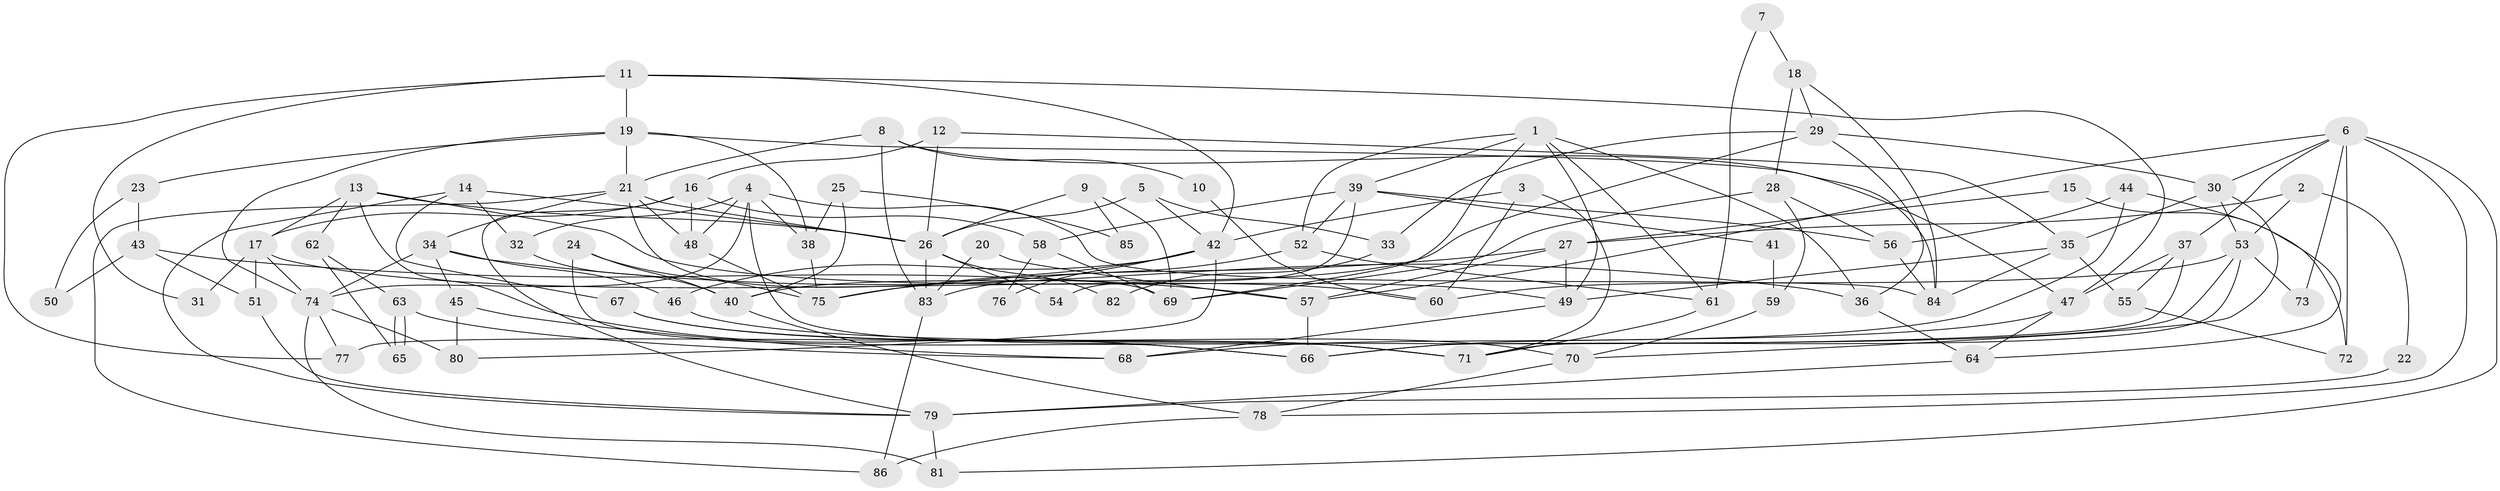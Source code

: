 // Generated by graph-tools (version 1.1) at 2025/50/03/09/25 03:50:07]
// undirected, 86 vertices, 172 edges
graph export_dot {
graph [start="1"]
  node [color=gray90,style=filled];
  1;
  2;
  3;
  4;
  5;
  6;
  7;
  8;
  9;
  10;
  11;
  12;
  13;
  14;
  15;
  16;
  17;
  18;
  19;
  20;
  21;
  22;
  23;
  24;
  25;
  26;
  27;
  28;
  29;
  30;
  31;
  32;
  33;
  34;
  35;
  36;
  37;
  38;
  39;
  40;
  41;
  42;
  43;
  44;
  45;
  46;
  47;
  48;
  49;
  50;
  51;
  52;
  53;
  54;
  55;
  56;
  57;
  58;
  59;
  60;
  61;
  62;
  63;
  64;
  65;
  66;
  67;
  68;
  69;
  70;
  71;
  72;
  73;
  74;
  75;
  76;
  77;
  78;
  79;
  80;
  81;
  82;
  83;
  84;
  85;
  86;
  1 -- 36;
  1 -- 52;
  1 -- 39;
  1 -- 49;
  1 -- 61;
  1 -- 69;
  2 -- 27;
  2 -- 53;
  2 -- 22;
  3 -- 42;
  3 -- 71;
  3 -- 60;
  4 -- 48;
  4 -- 71;
  4 -- 32;
  4 -- 38;
  4 -- 74;
  4 -- 84;
  5 -- 42;
  5 -- 26;
  5 -- 33;
  6 -- 37;
  6 -- 81;
  6 -- 30;
  6 -- 57;
  6 -- 72;
  6 -- 73;
  6 -- 78;
  7 -- 18;
  7 -- 61;
  8 -- 21;
  8 -- 83;
  8 -- 10;
  8 -- 84;
  9 -- 69;
  9 -- 26;
  9 -- 85;
  10 -- 60;
  11 -- 47;
  11 -- 19;
  11 -- 31;
  11 -- 42;
  11 -- 77;
  12 -- 26;
  12 -- 16;
  12 -- 35;
  13 -- 49;
  13 -- 26;
  13 -- 17;
  13 -- 62;
  13 -- 66;
  14 -- 79;
  14 -- 32;
  14 -- 26;
  14 -- 67;
  15 -- 27;
  15 -- 72;
  16 -- 58;
  16 -- 48;
  16 -- 17;
  16 -- 79;
  17 -- 31;
  17 -- 51;
  17 -- 60;
  17 -- 74;
  18 -- 84;
  18 -- 29;
  18 -- 28;
  19 -- 38;
  19 -- 74;
  19 -- 21;
  19 -- 23;
  19 -- 47;
  20 -- 83;
  20 -- 57;
  21 -- 69;
  21 -- 26;
  21 -- 34;
  21 -- 48;
  21 -- 86;
  22 -- 79;
  23 -- 43;
  23 -- 50;
  24 -- 66;
  24 -- 75;
  24 -- 40;
  25 -- 38;
  25 -- 40;
  25 -- 85;
  26 -- 54;
  26 -- 82;
  26 -- 83;
  27 -- 57;
  27 -- 49;
  27 -- 75;
  28 -- 56;
  28 -- 59;
  28 -- 69;
  29 -- 40;
  29 -- 30;
  29 -- 33;
  29 -- 36;
  30 -- 35;
  30 -- 53;
  30 -- 70;
  32 -- 40;
  33 -- 82;
  34 -- 74;
  34 -- 36;
  34 -- 45;
  34 -- 46;
  35 -- 84;
  35 -- 49;
  35 -- 55;
  36 -- 64;
  37 -- 77;
  37 -- 47;
  37 -- 55;
  38 -- 75;
  39 -- 56;
  39 -- 41;
  39 -- 52;
  39 -- 54;
  39 -- 58;
  40 -- 78;
  41 -- 59;
  42 -- 46;
  42 -- 75;
  42 -- 76;
  42 -- 80;
  43 -- 57;
  43 -- 51;
  43 -- 50;
  44 -- 64;
  44 -- 68;
  44 -- 56;
  45 -- 80;
  45 -- 68;
  46 -- 71;
  47 -- 66;
  47 -- 64;
  48 -- 75;
  49 -- 68;
  51 -- 79;
  52 -- 61;
  52 -- 83;
  53 -- 60;
  53 -- 66;
  53 -- 71;
  53 -- 73;
  55 -- 72;
  56 -- 84;
  57 -- 66;
  58 -- 69;
  58 -- 76;
  59 -- 70;
  61 -- 71;
  62 -- 63;
  62 -- 65;
  63 -- 68;
  63 -- 65;
  63 -- 65;
  64 -- 79;
  67 -- 70;
  67 -- 71;
  70 -- 78;
  74 -- 77;
  74 -- 80;
  74 -- 81;
  78 -- 86;
  79 -- 81;
  83 -- 86;
}
